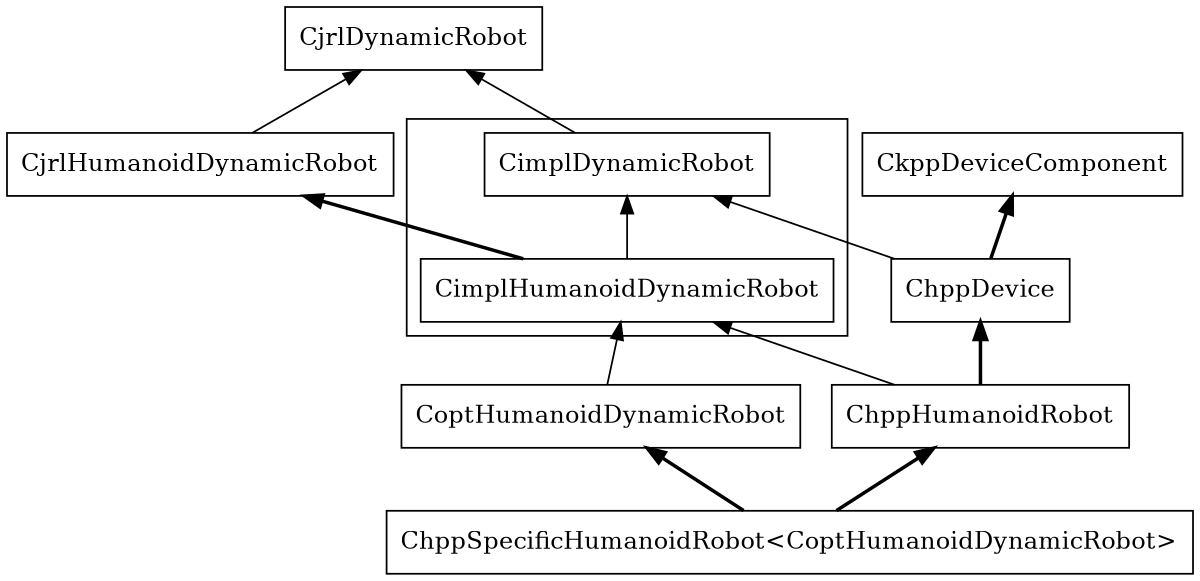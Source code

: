 digraph CD  {
	size = "8,15"
	rankdir = BT
	compound=true
	CjrlDynamicRobot [shape = box] 
	CjrlHumanoidDynamicRobot [shape = box] 
	CjrlHumanoidDynamicRobot -> CjrlDynamicRobot;
	CkppDeviceComponent [shape = box]
	"ChppDevice" [shape = box]
	"ChppSpecificHumanoidRobot<CoptHumanoidDynamicRobot>" [shape = box]
	"ChppDevice" -> CkppDeviceComponent [style = bold]
	"ChppDevice" -> CimplDynamicRobot
	"ChppSpecificHumanoidRobot<CoptHumanoidDynamicRobot>" -> "ChppHumanoidRobot" [style = bold]
	"ChppSpecificHumanoidRobot<CoptHumanoidDynamicRobot>" -> CoptHumanoidDynamicRobot [style = bold]
	"CoptHumanoidDynamicRobot" [shape = box]
	"CoptHumanoidDynamicRobot" -> CimplHumanoidDynamicRobot 

	"ChppHumanoidRobot" [shape = box]
	"ChppHumanoidRobot" -> "ChppDevice" [style = bold]
	"ChppHumanoidRobot" -> CimplHumanoidDynamicRobot 

	subgraph cluster0 {
		CimplDynamicRobot [shape = box] 
		CimplHumanoidDynamicRobot [shape = box]
	}
	CimplDynamicRobot -> CjrlDynamicRobot
	CimplHumanoidDynamicRobot -> CjrlHumanoidDynamicRobot [style = bold]
	CimplHumanoidDynamicRobot -> CimplDynamicRobot
}

